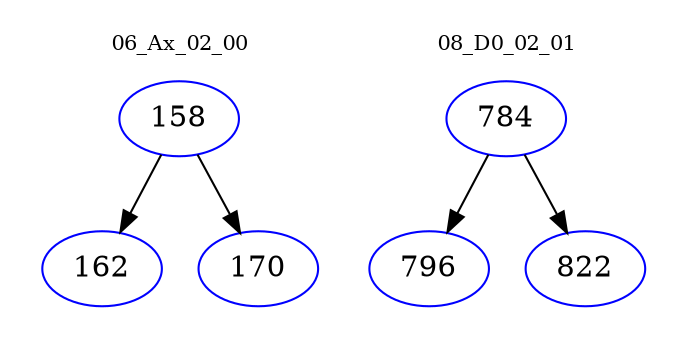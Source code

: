digraph{
subgraph cluster_0 {
color = white
label = "06_Ax_02_00";
fontsize=10;
T0_158 [label="158", color="blue"]
T0_158 -> T0_162 [color="black"]
T0_162 [label="162", color="blue"]
T0_158 -> T0_170 [color="black"]
T0_170 [label="170", color="blue"]
}
subgraph cluster_1 {
color = white
label = "08_D0_02_01";
fontsize=10;
T1_784 [label="784", color="blue"]
T1_784 -> T1_796 [color="black"]
T1_796 [label="796", color="blue"]
T1_784 -> T1_822 [color="black"]
T1_822 [label="822", color="blue"]
}
}

